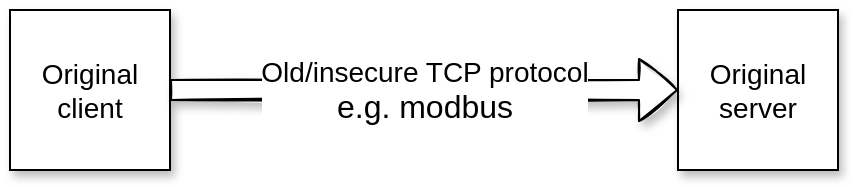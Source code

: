 <mxfile>
    <diagram id="oelvePmYZkdGCveeSNbR" name="Page-1">
        <mxGraphModel dx="734" dy="411" grid="1" gridSize="10" guides="1" tooltips="1" connect="1" arrows="1" fold="1" page="1" pageScale="1" pageWidth="827" pageHeight="1169" math="0" shadow="0">
            <root>
                <mxCell id="0"/>
                <mxCell id="1" parent="0"/>
                <mxCell id="GN0M2vtTz4O2_e-BDMKb-1" value="&lt;div&gt;&lt;font style=&quot;font-size: 14px&quot;&gt;Original client&lt;/font&gt;&lt;/div&gt;" style="whiteSpace=wrap;html=1;aspect=fixed;shadow=1;" parent="1" vertex="1">
                    <mxGeometry x="40" y="40" width="80" height="80" as="geometry"/>
                </mxCell>
                <mxCell id="GN0M2vtTz4O2_e-BDMKb-2" value="&lt;font style=&quot;font-size: 14px&quot;&gt;Original server&lt;/font&gt;" style="whiteSpace=wrap;html=1;aspect=fixed;glass=0;shadow=1;rounded=0;" parent="1" vertex="1">
                    <mxGeometry x="374" y="40" width="80" height="80" as="geometry"/>
                </mxCell>
                <mxCell id="GN0M2vtTz4O2_e-BDMKb-3" value="&lt;div&gt;&lt;font style=&quot;font-size: 14px&quot;&gt;Old/insecure TCP protocol&lt;/font&gt;&lt;/div&gt;&lt;div&gt;&lt;font size=&quot;3&quot;&gt;e.g. modbus&lt;/font&gt;&lt;/div&gt;" style="endArrow=classic;html=1;rounded=0;shape=flexArrow;exitX=1;exitY=0.5;exitDx=0;exitDy=0;entryX=0;entryY=0.5;entryDx=0;entryDy=0;fillColor=#FFFFFF;shadow=1;sketch=1;" parent="1" source="GN0M2vtTz4O2_e-BDMKb-1" target="GN0M2vtTz4O2_e-BDMKb-2" edge="1">
                    <mxGeometry width="50" height="50" relative="1" as="geometry">
                        <mxPoint x="390" y="320" as="sourcePoint"/>
                        <mxPoint x="440" y="270" as="targetPoint"/>
                    </mxGeometry>
                </mxCell>
            </root>
        </mxGraphModel>
    </diagram>
</mxfile>